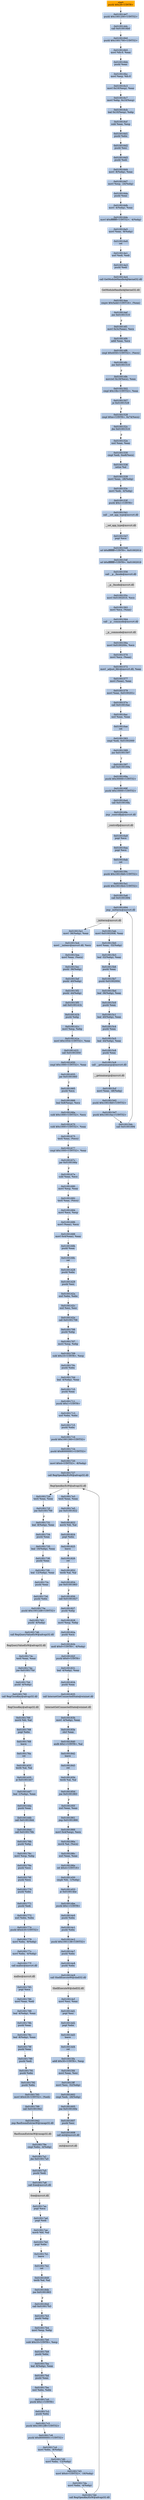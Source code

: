 digraph G {
node[shape=rectangle,style=filled,fillcolor=lightsteelblue,color=lightsteelblue]
bgcolor="transparent"
a0x010014d5pushl_0x28UINT8[label="start\npushl $0x28<UINT8>",color="lightgrey",fillcolor="orange"];
a0x010014d7pushl_0x1001200UINT32[label="0x010014d7\npushl $0x1001200<UINT32>"];
a0x010014dccall_0x010016b0[label="0x010014dc\ncall 0x010016b0"];
a0x010016b0pushl_0x1001700UINT32[label="0x010016b0\npushl $0x1001700<UINT32>"];
a0x010016b5movl_fs_0_eax[label="0x010016b5\nmovl %fs:0, %eax"];
a0x010016bbpushl_eax[label="0x010016bb\npushl %eax"];
a0x010016bcmovl_esp_fs_0[label="0x010016bc\nmovl %esp, %fs:0"];
a0x010016c3movl_0x10esp__eax[label="0x010016c3\nmovl 0x10(%esp), %eax"];
a0x010016c7movl_ebp_0x10esp_[label="0x010016c7\nmovl %ebp, 0x10(%esp)"];
a0x010016cbleal_0x10esp__ebp[label="0x010016cb\nleal 0x10(%esp), %ebp"];
a0x010016cfsubl_eax_esp[label="0x010016cf\nsubl %eax, %esp"];
a0x010016d1pushl_ebx[label="0x010016d1\npushl %ebx"];
a0x010016d2pushl_esi[label="0x010016d2\npushl %esi"];
a0x010016d3pushl_edi[label="0x010016d3\npushl %edi"];
a0x010016d4movl__8ebp__eax[label="0x010016d4\nmovl -8(%ebp), %eax"];
a0x010016d7movl_esp__24ebp_[label="0x010016d7\nmovl %esp, -24(%ebp)"];
a0x010016dapushl_eax[label="0x010016da\npushl %eax"];
a0x010016dbmovl__4ebp__eax[label="0x010016db\nmovl -4(%ebp), %eax"];
a0x010016demovl_0xffffffffUINT32__4ebp_[label="0x010016de\nmovl $0xffffffff<UINT32>, -4(%ebp)"];
a0x010016e5movl_eax__8ebp_[label="0x010016e5\nmovl %eax, -8(%ebp)"];
a0x010016e8ret[label="0x010016e8\nret"];
a0x010014e1xorl_edi_edi[label="0x010014e1\nxorl %edi, %edi"];
a0x010014e3pushl_edi[label="0x010014e3\npushl %edi"];
a0x010014e4call_GetModuleHandleA_kernel32_dll[label="0x010014e4\ncall GetModuleHandleA@kernel32.dll"];
GetModuleHandleA_kernel32_dll[label="GetModuleHandleA@kernel32.dll",color="lightgrey",fillcolor="lightgrey"];
a0x010014eacmpw_0x5a4dUINT16_eax_[label="0x010014ea\ncmpw $0x5a4d<UINT16>, (%eax)"];
a0x010014efjne_0x01001510[label="0x010014ef\njne 0x01001510"];
a0x010014f1movl_0x3ceax__ecx[label="0x010014f1\nmovl 0x3c(%eax), %ecx"];
a0x010014f4addl_eax_ecx[label="0x010014f4\naddl %eax, %ecx"];
a0x010014f6cmpl_0x4550UINT32_ecx_[label="0x010014f6\ncmpl $0x4550<UINT32>, (%ecx)"];
a0x010014fcjne_0x01001510[label="0x010014fc\njne 0x01001510"];
a0x010014femovzwl_0x18ecx__eax[label="0x010014fe\nmovzwl 0x18(%ecx), %eax"];
a0x01001502cmpl_0x10bUINT32_eax[label="0x01001502\ncmpl $0x10b<UINT32>, %eax"];
a0x01001507je_0x01001528[label="0x01001507\nje 0x01001528"];
a0x01001528cmpl_0xeUINT8_0x74ecx_[label="0x01001528\ncmpl $0xe<UINT8>, 0x74(%ecx)"];
a0x0100152cjbe_0x01001510[label="0x0100152c\njbe 0x01001510"];
a0x0100152exorl_eax_eax[label="0x0100152e\nxorl %eax, %eax"];
a0x01001530cmpl_edi_0xe8ecx_[label="0x01001530\ncmpl %edi, 0xe8(%ecx)"];
a0x01001536setne_al[label="0x01001536\nsetne %al"];
a0x01001539movl_eax__28ebp_[label="0x01001539\nmovl %eax, -28(%ebp)"];
a0x0100153cmovl_edi__4ebp_[label="0x0100153c\nmovl %edi, -4(%ebp)"];
a0x0100153fpushl_0x1UINT8[label="0x0100153f\npushl $0x1<UINT8>"];
a0x01001541call___set_app_type_msvcrt_dll[label="0x01001541\ncall __set_app_type@msvcrt.dll"];
a__set_app_type_msvcrt_dll[label="__set_app_type@msvcrt.dll",color="lightgrey",fillcolor="lightgrey"];
a0x01001547popl_ecx[label="0x01001547\npopl %ecx"];
a0x01001548orl_0xffffffffUINT8_0x01002014[label="0x01001548\norl $0xffffffff<UINT8>, 0x01002014"];
a0x0100154forl_0xffffffffUINT8_0x01002018[label="0x0100154f\norl $0xffffffff<UINT8>, 0x01002018"];
a0x01001556call___p__fmode_msvcrt_dll[label="0x01001556\ncall __p__fmode@msvcrt.dll"];
a__p__fmode_msvcrt_dll[label="__p__fmode@msvcrt.dll",color="lightgrey",fillcolor="lightgrey"];
a0x0100155cmovl_0x01002010_ecx[label="0x0100155c\nmovl 0x01002010, %ecx"];
a0x01001562movl_ecx_eax_[label="0x01001562\nmovl %ecx, (%eax)"];
a0x01001564call___p__commode_msvcrt_dll[label="0x01001564\ncall __p__commode@msvcrt.dll"];
a__p__commode_msvcrt_dll[label="__p__commode@msvcrt.dll",color="lightgrey",fillcolor="lightgrey"];
a0x0100156amovl_0x0100200c_ecx[label="0x0100156a\nmovl 0x0100200c, %ecx"];
a0x01001570movl_ecx_eax_[label="0x01001570\nmovl %ecx, (%eax)"];
a0x01001572movl__adjust_fdiv_msvcrt_dll_eax[label="0x01001572\nmovl _adjust_fdiv@msvcrt.dll, %eax"];
a0x01001577movl_eax__eax[label="0x01001577\nmovl (%eax), %eax"];
a0x01001579movl_eax_0x0100201c[label="0x01001579\nmovl %eax, 0x0100201c"];
a0x0100157ecall_0x010016ac[label="0x0100157e\ncall 0x010016ac"];
a0x010016acxorl_eax_eax[label="0x010016ac\nxorl %eax, %eax"];
a0x010016aeret[label="0x010016ae\nret"];
a0x01001583cmpl_edi_0x01002000[label="0x01001583\ncmpl %edi, 0x01002000"];
a0x01001589jne_0x01001597[label="0x01001589\njne 0x01001597"];
a0x01001597call_0x0100169a[label="0x01001597\ncall 0x0100169a"];
a0x0100169apushl_0x30000UINT32[label="0x0100169a\npushl $0x30000<UINT32>"];
a0x0100169fpushl_0x10000UINT32[label="0x0100169f\npushl $0x10000<UINT32>"];
a0x010016a4call_0x010016fa[label="0x010016a4\ncall 0x010016fa"];
a0x010016fajmp__controlfp_msvcrt_dll[label="0x010016fa\njmp _controlfp@msvcrt.dll"];
a_controlfp_msvcrt_dll[label="_controlfp@msvcrt.dll",color="lightgrey",fillcolor="lightgrey"];
a0x010016a9popl_ecx[label="0x010016a9\npopl %ecx"];
a0x010016aapopl_ecx[label="0x010016aa\npopl %ecx"];
a0x010016abret[label="0x010016ab\nret"];
a0x0100159cpushl_0x10010b8UINT32[label="0x0100159c\npushl $0x10010b8<UINT32>"];
a0x010015a1pushl_0x10010b4UINT32[label="0x010015a1\npushl $0x10010b4<UINT32>"];
a0x010015a6call_0x01001694[label="0x010015a6\ncall 0x01001694"];
a0x01001694jmp__initterm_msvcrt_dll[label="0x01001694\njmp _initterm@msvcrt.dll"];
a_initterm_msvcrt_dll[label="_initterm@msvcrt.dll",color="lightgrey",fillcolor="lightgrey"];
a0x010015abmovl_0x01002008_eax[label="0x010015ab\nmovl 0x01002008, %eax"];
a0x010015b0movl_eax__32ebp_[label="0x010015b0\nmovl %eax, -32(%ebp)"];
a0x010015b3leal__32ebp__eax[label="0x010015b3\nleal -32(%ebp), %eax"];
a0x010015b6pushl_eax[label="0x010015b6\npushl %eax"];
a0x010015b7pushl_0x01002004[label="0x010015b7\npushl 0x01002004"];
a0x010015bdleal__36ebp__eax[label="0x010015bd\nleal -36(%ebp), %eax"];
a0x010015c0pushl_eax[label="0x010015c0\npushl %eax"];
a0x010015c1leal__40ebp__eax[label="0x010015c1\nleal -40(%ebp), %eax"];
a0x010015c4pushl_eax[label="0x010015c4\npushl %eax"];
a0x010015c5leal__44ebp__eax[label="0x010015c5\nleal -44(%ebp), %eax"];
a0x010015c8pushl_eax[label="0x010015c8\npushl %eax"];
a0x010015c9call___getmainargs_msvcrt_dll[label="0x010015c9\ncall __getmainargs@msvcrt.dll"];
a__getmainargs_msvcrt_dll[label="__getmainargs@msvcrt.dll",color="lightgrey",fillcolor="lightgrey"];
a0x010015cfmovl_eax__48ebp_[label="0x010015cf\nmovl %eax, -48(%ebp)"];
a0x010015d2pushl_0x10010b0UINT32[label="0x010015d2\npushl $0x10010b0<UINT32>"];
a0x010015d7pushl_0x10010acUINT32[label="0x010015d7\npushl $0x10010ac<UINT32>"];
a0x010015dccall_0x01001694[label="0x010015dc\ncall 0x01001694"];
a0x010015e1movl__36ebp__eax[label="0x010015e1\nmovl -36(%ebp), %eax"];
a0x010015e4movl___initenv_msvcrt_dll_ecx[label="0x010015e4\nmovl __initenv@msvcrt.dll, %ecx"];
a0x010015eamovl_eax_ecx_[label="0x010015ea\nmovl %eax, (%ecx)"];
a0x010015ecpushl__36ebp_[label="0x010015ec\npushl -36(%ebp)"];
a0x010015efpushl__40ebp_[label="0x010015ef\npushl -40(%ebp)"];
a0x010015f2pushl__44ebp_[label="0x010015f2\npushl -44(%ebp)"];
a0x010015f5call_0x0100141b[label="0x010015f5\ncall 0x0100141b"];
a0x0100141bpushl_ebp[label="0x0100141b\npushl %ebp"];
a0x0100141cmovl_esp_ebp[label="0x0100141c\nmovl %esp, %ebp"];
a0x0100141emovl_0x1054UINT32_eax[label="0x0100141e\nmovl $0x1054<UINT32>, %eax"];
a0x01001423call_0x01001650[label="0x01001423\ncall 0x01001650"];
a0x01001650cmpl_0x1000UINT32_eax[label="0x01001650\ncmpl $0x1000<UINT32>, %eax"];
a0x01001655jae_0x01001665[label="0x01001655\njae 0x01001665"];
a0x01001665pushl_ecx[label="0x01001665\npushl %ecx"];
a0x01001666leal_0x8esp__ecx[label="0x01001666\nleal 0x8(%esp), %ecx"];
a0x0100166asubl_0x1000UINT32_ecx[label="0x0100166a\nsubl $0x1000<UINT32>, %ecx"];
a0x01001670subl_0x1000UINT32_eax[label="0x01001670\nsubl $0x1000<UINT32>, %eax"];
a0x01001675testl_eax_ecx_[label="0x01001675\ntestl %eax, (%ecx)"];
a0x01001677cmpl_0x1000UINT32_eax[label="0x01001677\ncmpl $0x1000<UINT32>, %eax"];
a0x0100167cjae_0x0100166a[label="0x0100167c\njae 0x0100166a"];
a0x0100167esubl_eax_ecx[label="0x0100167e\nsubl %eax, %ecx"];
a0x01001680movl_esp_eax[label="0x01001680\nmovl %esp, %eax"];
a0x01001682testl_eax_ecx_[label="0x01001682\ntestl %eax, (%ecx)"];
a0x01001684movl_ecx_esp[label="0x01001684\nmovl %ecx, %esp"];
a0x01001686movl_eax__ecx[label="0x01001686\nmovl (%eax), %ecx"];
a0x01001688movl_0x4eax__eax[label="0x01001688\nmovl 0x4(%eax), %eax"];
a0x0100168bpushl_eax[label="0x0100168b\npushl %eax"];
a0x0100168cret[label="0x0100168c\nret"];
a0x01001428pushl_ebx[label="0x01001428\npushl %ebx"];
a0x01001429pushl_esi[label="0x01001429\npushl %esi"];
a0x0100142axorl_ebx_ebx[label="0x0100142a\nxorl %ebx, %ebx"];
a0x0100142cxorl_esi_esi[label="0x0100142c\nxorl %esi, %esi"];
a0x0100142ecall_0x01001706[label="0x0100142e\ncall 0x01001706"];
a0x01001706pushl_ebp[label="0x01001706\npushl %ebp"];
a0x01001707movl_esp_ebp[label="0x01001707\nmovl %esp, %ebp"];
a0x01001709subl_0x10UINT8_esp[label="0x01001709\nsubl $0x10<UINT8>, %esp"];
a0x0100170cpushl_ebx[label="0x0100170c\npushl %ebx"];
a0x0100170dleal__4ebp__eax[label="0x0100170d\nleal -4(%ebp), %eax"];
a0x01001710pushl_eax[label="0x01001710\npushl %eax"];
a0x01001711pushl_0x1UINT8[label="0x01001711\npushl $0x1<UINT8>"];
a0x01001713xorl_ebx_ebx[label="0x01001713\nxorl %ebx, %ebx"];
a0x01001715pushl_ebx[label="0x01001715\npushl %ebx"];
a0x01001716pushl_0x1001260UINT32[label="0x01001716\npushl $0x1001260<UINT32>"];
a0x0100171bpushl_0x80000001UINT32[label="0x0100171b\npushl $0x80000001<UINT32>"];
a0x01001720movl_0x4UINT32__8ebp_[label="0x01001720\nmovl $0x4<UINT32>, -8(%ebp)"];
a0x01001727call_RegOpenKeyExW_advapi32_dll[label="0x01001727\ncall RegOpenKeyExW@advapi32.dll"];
RegOpenKeyExW_advapi32_dll[label="RegOpenKeyExW@advapi32.dll",color="lightgrey",fillcolor="lightgrey"];
a0x0100172dtestl_eax_eax[label="0x0100172d\ntestl %eax, %eax"];
a0x0100172fjne_0x01001766[label="0x0100172f\njne 0x01001766"];
a0x01001731leal__8ebp__eax[label="0x01001731\nleal -8(%ebp), %eax"];
a0x01001734pushl_eax[label="0x01001734\npushl %eax"];
a0x01001735leal__16ebp__eax[label="0x01001735\nleal -16(%ebp), %eax"];
a0x01001738pushl_eax[label="0x01001738\npushl %eax"];
a0x01001739leal__12ebp__eax[label="0x01001739\nleal -12(%ebp), %eax"];
a0x0100173cpushl_eax[label="0x0100173c\npushl %eax"];
a0x0100173dpushl_ebx[label="0x0100173d\npushl %ebx"];
a0x0100173epushl_0x10012d8UINT32[label="0x0100173e\npushl $0x10012d8<UINT32>"];
a0x01001743pushl__4ebp_[label="0x01001743\npushl -4(%ebp)"];
a0x01001746call_RegQueryValueExW_advapi32_dll[label="0x01001746\ncall RegQueryValueExW@advapi32.dll"];
RegQueryValueExW_advapi32_dll[label="RegQueryValueExW@advapi32.dll",color="lightgrey",fillcolor="lightgrey"];
a0x0100174ctestl_eax_eax[label="0x0100174c\ntestl %eax, %eax"];
a0x0100174ejne_0x0100175d[label="0x0100174e\njne 0x0100175d"];
a0x0100175dpushl__4ebp_[label="0x0100175d\npushl -4(%ebp)"];
a0x01001760call_RegCloseKey_advapi32_dll[label="0x01001760\ncall RegCloseKey@advapi32.dll"];
RegCloseKey_advapi32_dll[label="RegCloseKey@advapi32.dll",color="lightgrey",fillcolor="lightgrey"];
a0x01001766movb_bl_al[label="0x01001766\nmovb %bl, %al"];
a0x01001768popl_ebx[label="0x01001768\npopl %ebx"];
a0x01001769leave_[label="0x01001769\nleave "];
a0x0100176aret[label="0x0100176a\nret"];
a0x01001433testb_al_al[label="0x01001433\ntestb %al, %al"];
a0x01001435je_0x01001447[label="0x01001435\nje 0x01001447"];
a0x01001447leal__1ebp__eax[label="0x01001447\nleal -1(%ebp), %eax"];
a0x0100144apushl_eax[label="0x0100144a\npushl %eax"];
a0x0100144bcall_0x01001844[label="0x0100144b\ncall 0x01001844"];
a0x01001844call_0x0100176b[label="0x01001844\ncall 0x0100176b"];
a0x0100176bpushl_ebp[label="0x0100176b\npushl %ebp"];
a0x0100176cmovl_esp_ebp[label="0x0100176c\nmovl %esp, %ebp"];
a0x0100176epushl_ecx[label="0x0100176e\npushl %ecx"];
a0x0100176fpushl_ecx[label="0x0100176f\npushl %ecx"];
a0x01001770pushl_ebx[label="0x01001770\npushl %ebx"];
a0x01001771pushl_edi[label="0x01001771\npushl %edi"];
a0x01001772xorl_ebx_ebx[label="0x01001772\nxorl %ebx, %ebx"];
a0x01001774pushl_0x418UINT32[label="0x01001774\npushl $0x418<UINT32>"];
a0x01001779movl_ebx__8ebp_[label="0x01001779\nmovl %ebx, -8(%ebp)"];
a0x0100177cmovl_ebx__4ebp_[label="0x0100177c\nmovl %ebx, -4(%ebp)"];
a0x0100177fcall_malloc_msvcrt_dll[label="0x0100177f\ncall malloc@msvcrt.dll"];
malloc_msvcrt_dll[label="malloc@msvcrt.dll",color="lightgrey",fillcolor="lightgrey"];
a0x01001785popl_ecx[label="0x01001785\npopl %ecx"];
a0x01001786movl_eax_edi[label="0x01001786\nmovl %eax, %edi"];
a0x01001788leal__4ebp__eax[label="0x01001788\nleal -4(%ebp), %eax"];
a0x0100178bpushl_eax[label="0x0100178b\npushl %eax"];
a0x0100178cleal__8ebp__eax[label="0x0100178c\nleal -8(%ebp), %eax"];
a0x0100178fpushl_eax[label="0x0100178f\npushl %eax"];
a0x01001790pushl_edi[label="0x01001790\npushl %edi"];
a0x01001791pushl_ebx[label="0x01001791\npushl %ebx"];
a0x01001792pushl_ebx[label="0x01001792\npushl %ebx"];
a0x01001793movl_0x418UINT32_edi_[label="0x01001793\nmovl $0x418<UINT32>, (%edi)"];
a0x01001799call_0x01001942[label="0x01001799\ncall 0x01001942"];
a0x01001942jmp_RasEnumEntriesW_rasapi32_dll[label="0x01001942\njmp RasEnumEntriesW@rasapi32.dll"];
RasEnumEntriesW_rasapi32_dll[label="RasEnumEntriesW@rasapi32.dll",color="lightgrey",fillcolor="lightgrey"];
a0x0100179ecmpl_ebx__4ebp_[label="0x0100179e\ncmpl %ebx, -4(%ebp)"];
a0x010017a1jbe_0x010017a5[label="0x010017a1\njbe 0x010017a5"];
a0x010017a5pushl_edi[label="0x010017a5\npushl %edi"];
a0x010017a6call_free_msvcrt_dll[label="0x010017a6\ncall free@msvcrt.dll"];
free_msvcrt_dll[label="free@msvcrt.dll",color="lightgrey",fillcolor="lightgrey"];
a0x010017acpopl_ecx[label="0x010017ac\npopl %ecx"];
a0x010017adpopl_edi[label="0x010017ad\npopl %edi"];
a0x010017aemovb_bl_al[label="0x010017ae\nmovb %bl, %al"];
a0x010017b0popl_ebx[label="0x010017b0\npopl %ebx"];
a0x010017b1leave_[label="0x010017b1\nleave "];
a0x010017b2ret[label="0x010017b2\nret"];
a0x01001849testb_al_al[label="0x01001849\ntestb %al, %al"];
a0x0100184bjne_0x01001863[label="0x0100184b\njne 0x01001863"];
a0x0100184dcall_0x010017b3[label="0x0100184d\ncall 0x010017b3"];
a0x010017b3pushl_ebp[label="0x010017b3\npushl %ebp"];
a0x010017b4movl_esp_ebp[label="0x010017b4\nmovl %esp, %ebp"];
a0x010017b6subl_0x10UINT8_esp[label="0x010017b6\nsubl $0x10<UINT8>, %esp"];
a0x010017b9pushl_ebx[label="0x010017b9\npushl %ebx"];
a0x010017baleal__8ebp__eax[label="0x010017ba\nleal -8(%ebp), %eax"];
a0x010017bdpushl_eax[label="0x010017bd\npushl %eax"];
a0x010017bexorl_ebx_ebx[label="0x010017be\nxorl %ebx, %ebx"];
a0x010017c0pushl_0x1UINT8[label="0x010017c0\npushl $0x1<UINT8>"];
a0x010017c2pushl_ebx[label="0x010017c2\npushl %ebx"];
a0x010017c3pushl_0x10012f8UINT32[label="0x010017c3\npushl $0x10012f8<UINT32>"];
a0x010017c8pushl_0x80000001UINT32[label="0x010017c8\npushl $0x80000001<UINT32>"];
a0x010017cdmovl_ebx__8ebp_[label="0x010017cd\nmovl %ebx, -8(%ebp)"];
a0x010017d0movl_ebx__12ebp_[label="0x010017d0\nmovl %ebx, -12(%ebp)"];
a0x010017d3movl_0x4UINT32__16ebp_[label="0x010017d3\nmovl $0x4<UINT32>, -16(%ebp)"];
a0x010017damovl_ebx__4ebp_[label="0x010017da\nmovl %ebx, -4(%ebp)"];
a0x010017ddcall_RegOpenKeyExW_advapi32_dll[label="0x010017dd\ncall RegOpenKeyExW@advapi32.dll"];
a0x010017e3testl_eax_eax[label="0x010017e3\ntestl %eax, %eax"];
a0x010017e5jne_0x01001822[label="0x010017e5\njne 0x01001822"];
a0x01001822movb_bl_al[label="0x01001822\nmovb %bl, %al"];
a0x01001824popl_ebx[label="0x01001824\npopl %ebx"];
a0x01001825leave_[label="0x01001825\nleave "];
a0x01001826ret[label="0x01001826\nret"];
a0x01001852testb_al_al[label="0x01001852\ntestb %al, %al"];
a0x01001854jne_0x01001863[label="0x01001854\njne 0x01001863"];
a0x01001856call_0x01001827[label="0x01001856\ncall 0x01001827"];
a0x01001827pushl_ebp[label="0x01001827\npushl %ebp"];
a0x01001828movl_esp_ebp[label="0x01001828\nmovl %esp, %ebp"];
a0x0100182apushl_ecx[label="0x0100182a\npushl %ecx"];
a0x0100182bandl_0x0UINT8__4ebp_[label="0x0100182b\nandl $0x0<UINT8>, -4(%ebp)"];
a0x0100182fpushl_0x0UINT8[label="0x0100182f\npushl $0x0<UINT8>"];
a0x01001831leal__4ebp__eax[label="0x01001831\nleal -4(%ebp), %eax"];
a0x01001834pushl_eax[label="0x01001834\npushl %eax"];
a0x01001835call_InternetGetConnectedState_wininet_dll[label="0x01001835\ncall InternetGetConnectedState@wininet.dll"];
InternetGetConnectedState_wininet_dll[label="InternetGetConnectedState@wininet.dll",color="lightgrey",fillcolor="lightgrey"];
a0x0100183bmovl__4ebp__eax[label="0x0100183b\nmovl -4(%ebp), %eax"];
a0x0100183eshrl_eax[label="0x0100183e\nshrl %eax"];
a0x01001840andb_0x1UINT8_al[label="0x01001840\nandb $0x1<UINT8>, %al"];
a0x01001842leave_[label="0x01001842\nleave "];
a0x01001843ret[label="0x01001843\nret"];
a0x0100185btestb_al_al[label="0x0100185b\ntestb %al, %al"];
a0x0100185djne_0x01001863[label="0x0100185d\njne 0x01001863"];
a0x0100185fxorl_eax_eax[label="0x0100185f\nxorl %eax, %eax"];
a0x01001861jmp_0x01001866[label="0x01001861\njmp 0x01001866"];
a0x01001866movl_0x4esp__ecx[label="0x01001866\nmovl 0x4(%esp), %ecx"];
a0x0100186amovb_al_ecx_[label="0x0100186a\nmovb %al, (%ecx)"];
a0x0100186cxorl_eax_eax[label="0x0100186c\nxorl %eax, %eax"];
a0x0100186eret_0x4UINT16[label="0x0100186e\nret $0x4<UINT16>"];
a0x01001450cmpb_bl__1ebp_[label="0x01001450\ncmpb %bl, -1(%ebp)"];
a0x01001453je_0x010014be[label="0x01001453\nje 0x010014be"];
a0x010014bepushl_0x1UINT8[label="0x010014be\npushl $0x1<UINT8>"];
a0x010014c0pushl_ebx[label="0x010014c0\npushl %ebx"];
a0x010014c1pushl_ebx[label="0x010014c1\npushl %ebx"];
a0x010014c2pushl_0x1001138UINT32[label="0x010014c2\npushl $0x1001138<UINT32>"];
a0x010014c7pushl_ebx[label="0x010014c7\npushl %ebx"];
a0x010014c8pushl_ebx[label="0x010014c8\npushl %ebx"];
a0x010014c9call_ShellExecuteW_shell32_dll[label="0x010014c9\ncall ShellExecuteW@shell32.dll"];
ShellExecuteW_shell32_dll[label="ShellExecuteW@shell32.dll",color="lightgrey",fillcolor="lightgrey"];
a0x010014cfmovl_esi_eax[label="0x010014cf\nmovl %esi, %eax"];
a0x010014d1popl_esi[label="0x010014d1\npopl %esi"];
a0x010014d2popl_ebx[label="0x010014d2\npopl %ebx"];
a0x010014d3leave_[label="0x010014d3\nleave "];
a0x010014d4ret[label="0x010014d4\nret"];
a0x010015faaddl_0x30UINT8_esp[label="0x010015fa\naddl $0x30<UINT8>, %esp"];
a0x010015fdmovl_eax_esi[label="0x010015fd\nmovl %eax, %esi"];
a0x010015ffmovl_esi__52ebp_[label="0x010015ff\nmovl %esi, -52(%ebp)"];
a0x01001602cmpl_edi__28ebp_[label="0x01001602\ncmpl %edi, -28(%ebp)"];
a0x01001605jne_0x0100160e[label="0x01001605\njne 0x0100160e"];
a0x01001607pushl_esi[label="0x01001607\npushl %esi"];
a0x01001608call_exit_msvcrt_dll[label="0x01001608\ncall exit@msvcrt.dll"];
exit_msvcrt_dll[label="exit@msvcrt.dll",color="lightgrey",fillcolor="lightgrey"];
a0x010014d5pushl_0x28UINT8 -> a0x010014d7pushl_0x1001200UINT32 [color="#000000"];
a0x010014d7pushl_0x1001200UINT32 -> a0x010014dccall_0x010016b0 [color="#000000"];
a0x010014dccall_0x010016b0 -> a0x010016b0pushl_0x1001700UINT32 [color="#000000"];
a0x010016b0pushl_0x1001700UINT32 -> a0x010016b5movl_fs_0_eax [color="#000000"];
a0x010016b5movl_fs_0_eax -> a0x010016bbpushl_eax [color="#000000"];
a0x010016bbpushl_eax -> a0x010016bcmovl_esp_fs_0 [color="#000000"];
a0x010016bcmovl_esp_fs_0 -> a0x010016c3movl_0x10esp__eax [color="#000000"];
a0x010016c3movl_0x10esp__eax -> a0x010016c7movl_ebp_0x10esp_ [color="#000000"];
a0x010016c7movl_ebp_0x10esp_ -> a0x010016cbleal_0x10esp__ebp [color="#000000"];
a0x010016cbleal_0x10esp__ebp -> a0x010016cfsubl_eax_esp [color="#000000"];
a0x010016cfsubl_eax_esp -> a0x010016d1pushl_ebx [color="#000000"];
a0x010016d1pushl_ebx -> a0x010016d2pushl_esi [color="#000000"];
a0x010016d2pushl_esi -> a0x010016d3pushl_edi [color="#000000"];
a0x010016d3pushl_edi -> a0x010016d4movl__8ebp__eax [color="#000000"];
a0x010016d4movl__8ebp__eax -> a0x010016d7movl_esp__24ebp_ [color="#000000"];
a0x010016d7movl_esp__24ebp_ -> a0x010016dapushl_eax [color="#000000"];
a0x010016dapushl_eax -> a0x010016dbmovl__4ebp__eax [color="#000000"];
a0x010016dbmovl__4ebp__eax -> a0x010016demovl_0xffffffffUINT32__4ebp_ [color="#000000"];
a0x010016demovl_0xffffffffUINT32__4ebp_ -> a0x010016e5movl_eax__8ebp_ [color="#000000"];
a0x010016e5movl_eax__8ebp_ -> a0x010016e8ret [color="#000000"];
a0x010016e8ret -> a0x010014e1xorl_edi_edi [color="#000000"];
a0x010014e1xorl_edi_edi -> a0x010014e3pushl_edi [color="#000000"];
a0x010014e3pushl_edi -> a0x010014e4call_GetModuleHandleA_kernel32_dll [color="#000000"];
a0x010014e4call_GetModuleHandleA_kernel32_dll -> GetModuleHandleA_kernel32_dll [color="#000000"];
GetModuleHandleA_kernel32_dll -> a0x010014eacmpw_0x5a4dUINT16_eax_ [color="#000000"];
a0x010014eacmpw_0x5a4dUINT16_eax_ -> a0x010014efjne_0x01001510 [color="#000000"];
a0x010014efjne_0x01001510 -> a0x010014f1movl_0x3ceax__ecx [color="#000000",label="F"];
a0x010014f1movl_0x3ceax__ecx -> a0x010014f4addl_eax_ecx [color="#000000"];
a0x010014f4addl_eax_ecx -> a0x010014f6cmpl_0x4550UINT32_ecx_ [color="#000000"];
a0x010014f6cmpl_0x4550UINT32_ecx_ -> a0x010014fcjne_0x01001510 [color="#000000"];
a0x010014fcjne_0x01001510 -> a0x010014femovzwl_0x18ecx__eax [color="#000000",label="F"];
a0x010014femovzwl_0x18ecx__eax -> a0x01001502cmpl_0x10bUINT32_eax [color="#000000"];
a0x01001502cmpl_0x10bUINT32_eax -> a0x01001507je_0x01001528 [color="#000000"];
a0x01001507je_0x01001528 -> a0x01001528cmpl_0xeUINT8_0x74ecx_ [color="#000000",label="T"];
a0x01001528cmpl_0xeUINT8_0x74ecx_ -> a0x0100152cjbe_0x01001510 [color="#000000"];
a0x0100152cjbe_0x01001510 -> a0x0100152exorl_eax_eax [color="#000000",label="F"];
a0x0100152exorl_eax_eax -> a0x01001530cmpl_edi_0xe8ecx_ [color="#000000"];
a0x01001530cmpl_edi_0xe8ecx_ -> a0x01001536setne_al [color="#000000"];
a0x01001536setne_al -> a0x01001539movl_eax__28ebp_ [color="#000000"];
a0x01001539movl_eax__28ebp_ -> a0x0100153cmovl_edi__4ebp_ [color="#000000"];
a0x0100153cmovl_edi__4ebp_ -> a0x0100153fpushl_0x1UINT8 [color="#000000"];
a0x0100153fpushl_0x1UINT8 -> a0x01001541call___set_app_type_msvcrt_dll [color="#000000"];
a0x01001541call___set_app_type_msvcrt_dll -> a__set_app_type_msvcrt_dll [color="#000000"];
a__set_app_type_msvcrt_dll -> a0x01001547popl_ecx [color="#000000"];
a0x01001547popl_ecx -> a0x01001548orl_0xffffffffUINT8_0x01002014 [color="#000000"];
a0x01001548orl_0xffffffffUINT8_0x01002014 -> a0x0100154forl_0xffffffffUINT8_0x01002018 [color="#000000"];
a0x0100154forl_0xffffffffUINT8_0x01002018 -> a0x01001556call___p__fmode_msvcrt_dll [color="#000000"];
a0x01001556call___p__fmode_msvcrt_dll -> a__p__fmode_msvcrt_dll [color="#000000"];
a__p__fmode_msvcrt_dll -> a0x0100155cmovl_0x01002010_ecx [color="#000000"];
a0x0100155cmovl_0x01002010_ecx -> a0x01001562movl_ecx_eax_ [color="#000000"];
a0x01001562movl_ecx_eax_ -> a0x01001564call___p__commode_msvcrt_dll [color="#000000"];
a0x01001564call___p__commode_msvcrt_dll -> a__p__commode_msvcrt_dll [color="#000000"];
a__p__commode_msvcrt_dll -> a0x0100156amovl_0x0100200c_ecx [color="#000000"];
a0x0100156amovl_0x0100200c_ecx -> a0x01001570movl_ecx_eax_ [color="#000000"];
a0x01001570movl_ecx_eax_ -> a0x01001572movl__adjust_fdiv_msvcrt_dll_eax [color="#000000"];
a0x01001572movl__adjust_fdiv_msvcrt_dll_eax -> a0x01001577movl_eax__eax [color="#000000"];
a0x01001577movl_eax__eax -> a0x01001579movl_eax_0x0100201c [color="#000000"];
a0x01001579movl_eax_0x0100201c -> a0x0100157ecall_0x010016ac [color="#000000"];
a0x0100157ecall_0x010016ac -> a0x010016acxorl_eax_eax [color="#000000"];
a0x010016acxorl_eax_eax -> a0x010016aeret [color="#000000"];
a0x010016aeret -> a0x01001583cmpl_edi_0x01002000 [color="#000000"];
a0x01001583cmpl_edi_0x01002000 -> a0x01001589jne_0x01001597 [color="#000000"];
a0x01001589jne_0x01001597 -> a0x01001597call_0x0100169a [color="#000000",label="T"];
a0x01001597call_0x0100169a -> a0x0100169apushl_0x30000UINT32 [color="#000000"];
a0x0100169apushl_0x30000UINT32 -> a0x0100169fpushl_0x10000UINT32 [color="#000000"];
a0x0100169fpushl_0x10000UINT32 -> a0x010016a4call_0x010016fa [color="#000000"];
a0x010016a4call_0x010016fa -> a0x010016fajmp__controlfp_msvcrt_dll [color="#000000"];
a0x010016fajmp__controlfp_msvcrt_dll -> a_controlfp_msvcrt_dll [color="#000000"];
a_controlfp_msvcrt_dll -> a0x010016a9popl_ecx [color="#000000"];
a0x010016a9popl_ecx -> a0x010016aapopl_ecx [color="#000000"];
a0x010016aapopl_ecx -> a0x010016abret [color="#000000"];
a0x010016abret -> a0x0100159cpushl_0x10010b8UINT32 [color="#000000"];
a0x0100159cpushl_0x10010b8UINT32 -> a0x010015a1pushl_0x10010b4UINT32 [color="#000000"];
a0x010015a1pushl_0x10010b4UINT32 -> a0x010015a6call_0x01001694 [color="#000000"];
a0x010015a6call_0x01001694 -> a0x01001694jmp__initterm_msvcrt_dll [color="#000000"];
a0x01001694jmp__initterm_msvcrt_dll -> a_initterm_msvcrt_dll [color="#000000"];
a_initterm_msvcrt_dll -> a0x010015abmovl_0x01002008_eax [color="#000000"];
a0x010015abmovl_0x01002008_eax -> a0x010015b0movl_eax__32ebp_ [color="#000000"];
a0x010015b0movl_eax__32ebp_ -> a0x010015b3leal__32ebp__eax [color="#000000"];
a0x010015b3leal__32ebp__eax -> a0x010015b6pushl_eax [color="#000000"];
a0x010015b6pushl_eax -> a0x010015b7pushl_0x01002004 [color="#000000"];
a0x010015b7pushl_0x01002004 -> a0x010015bdleal__36ebp__eax [color="#000000"];
a0x010015bdleal__36ebp__eax -> a0x010015c0pushl_eax [color="#000000"];
a0x010015c0pushl_eax -> a0x010015c1leal__40ebp__eax [color="#000000"];
a0x010015c1leal__40ebp__eax -> a0x010015c4pushl_eax [color="#000000"];
a0x010015c4pushl_eax -> a0x010015c5leal__44ebp__eax [color="#000000"];
a0x010015c5leal__44ebp__eax -> a0x010015c8pushl_eax [color="#000000"];
a0x010015c8pushl_eax -> a0x010015c9call___getmainargs_msvcrt_dll [color="#000000"];
a0x010015c9call___getmainargs_msvcrt_dll -> a__getmainargs_msvcrt_dll [color="#000000"];
a__getmainargs_msvcrt_dll -> a0x010015cfmovl_eax__48ebp_ [color="#000000"];
a0x010015cfmovl_eax__48ebp_ -> a0x010015d2pushl_0x10010b0UINT32 [color="#000000"];
a0x010015d2pushl_0x10010b0UINT32 -> a0x010015d7pushl_0x10010acUINT32 [color="#000000"];
a0x010015d7pushl_0x10010acUINT32 -> a0x010015dccall_0x01001694 [color="#000000"];
a0x010015dccall_0x01001694 -> a0x01001694jmp__initterm_msvcrt_dll [color="#000000"];
a_initterm_msvcrt_dll -> a0x010015e1movl__36ebp__eax [color="#000000"];
a0x010015e1movl__36ebp__eax -> a0x010015e4movl___initenv_msvcrt_dll_ecx [color="#000000"];
a0x010015e4movl___initenv_msvcrt_dll_ecx -> a0x010015eamovl_eax_ecx_ [color="#000000"];
a0x010015eamovl_eax_ecx_ -> a0x010015ecpushl__36ebp_ [color="#000000"];
a0x010015ecpushl__36ebp_ -> a0x010015efpushl__40ebp_ [color="#000000"];
a0x010015efpushl__40ebp_ -> a0x010015f2pushl__44ebp_ [color="#000000"];
a0x010015f2pushl__44ebp_ -> a0x010015f5call_0x0100141b [color="#000000"];
a0x010015f5call_0x0100141b -> a0x0100141bpushl_ebp [color="#000000"];
a0x0100141bpushl_ebp -> a0x0100141cmovl_esp_ebp [color="#000000"];
a0x0100141cmovl_esp_ebp -> a0x0100141emovl_0x1054UINT32_eax [color="#000000"];
a0x0100141emovl_0x1054UINT32_eax -> a0x01001423call_0x01001650 [color="#000000"];
a0x01001423call_0x01001650 -> a0x01001650cmpl_0x1000UINT32_eax [color="#000000"];
a0x01001650cmpl_0x1000UINT32_eax -> a0x01001655jae_0x01001665 [color="#000000"];
a0x01001655jae_0x01001665 -> a0x01001665pushl_ecx [color="#000000",label="T"];
a0x01001665pushl_ecx -> a0x01001666leal_0x8esp__ecx [color="#000000"];
a0x01001666leal_0x8esp__ecx -> a0x0100166asubl_0x1000UINT32_ecx [color="#000000"];
a0x0100166asubl_0x1000UINT32_ecx -> a0x01001670subl_0x1000UINT32_eax [color="#000000"];
a0x01001670subl_0x1000UINT32_eax -> a0x01001675testl_eax_ecx_ [color="#000000"];
a0x01001675testl_eax_ecx_ -> a0x01001677cmpl_0x1000UINT32_eax [color="#000000"];
a0x01001677cmpl_0x1000UINT32_eax -> a0x0100167cjae_0x0100166a [color="#000000"];
a0x0100167cjae_0x0100166a -> a0x0100167esubl_eax_ecx [color="#000000",label="F"];
a0x0100167esubl_eax_ecx -> a0x01001680movl_esp_eax [color="#000000"];
a0x01001680movl_esp_eax -> a0x01001682testl_eax_ecx_ [color="#000000"];
a0x01001682testl_eax_ecx_ -> a0x01001684movl_ecx_esp [color="#000000"];
a0x01001684movl_ecx_esp -> a0x01001686movl_eax__ecx [color="#000000"];
a0x01001686movl_eax__ecx -> a0x01001688movl_0x4eax__eax [color="#000000"];
a0x01001688movl_0x4eax__eax -> a0x0100168bpushl_eax [color="#000000"];
a0x0100168bpushl_eax -> a0x0100168cret [color="#000000"];
a0x0100168cret -> a0x01001428pushl_ebx [color="#000000"];
a0x01001428pushl_ebx -> a0x01001429pushl_esi [color="#000000"];
a0x01001429pushl_esi -> a0x0100142axorl_ebx_ebx [color="#000000"];
a0x0100142axorl_ebx_ebx -> a0x0100142cxorl_esi_esi [color="#000000"];
a0x0100142cxorl_esi_esi -> a0x0100142ecall_0x01001706 [color="#000000"];
a0x0100142ecall_0x01001706 -> a0x01001706pushl_ebp [color="#000000"];
a0x01001706pushl_ebp -> a0x01001707movl_esp_ebp [color="#000000"];
a0x01001707movl_esp_ebp -> a0x01001709subl_0x10UINT8_esp [color="#000000"];
a0x01001709subl_0x10UINT8_esp -> a0x0100170cpushl_ebx [color="#000000"];
a0x0100170cpushl_ebx -> a0x0100170dleal__4ebp__eax [color="#000000"];
a0x0100170dleal__4ebp__eax -> a0x01001710pushl_eax [color="#000000"];
a0x01001710pushl_eax -> a0x01001711pushl_0x1UINT8 [color="#000000"];
a0x01001711pushl_0x1UINT8 -> a0x01001713xorl_ebx_ebx [color="#000000"];
a0x01001713xorl_ebx_ebx -> a0x01001715pushl_ebx [color="#000000"];
a0x01001715pushl_ebx -> a0x01001716pushl_0x1001260UINT32 [color="#000000"];
a0x01001716pushl_0x1001260UINT32 -> a0x0100171bpushl_0x80000001UINT32 [color="#000000"];
a0x0100171bpushl_0x80000001UINT32 -> a0x01001720movl_0x4UINT32__8ebp_ [color="#000000"];
a0x01001720movl_0x4UINT32__8ebp_ -> a0x01001727call_RegOpenKeyExW_advapi32_dll [color="#000000"];
a0x01001727call_RegOpenKeyExW_advapi32_dll -> RegOpenKeyExW_advapi32_dll [color="#000000"];
RegOpenKeyExW_advapi32_dll -> a0x0100172dtestl_eax_eax [color="#000000"];
a0x0100172dtestl_eax_eax -> a0x0100172fjne_0x01001766 [color="#000000"];
a0x0100172fjne_0x01001766 -> a0x01001731leal__8ebp__eax [color="#000000",label="F"];
a0x01001731leal__8ebp__eax -> a0x01001734pushl_eax [color="#000000"];
a0x01001734pushl_eax -> a0x01001735leal__16ebp__eax [color="#000000"];
a0x01001735leal__16ebp__eax -> a0x01001738pushl_eax [color="#000000"];
a0x01001738pushl_eax -> a0x01001739leal__12ebp__eax [color="#000000"];
a0x01001739leal__12ebp__eax -> a0x0100173cpushl_eax [color="#000000"];
a0x0100173cpushl_eax -> a0x0100173dpushl_ebx [color="#000000"];
a0x0100173dpushl_ebx -> a0x0100173epushl_0x10012d8UINT32 [color="#000000"];
a0x0100173epushl_0x10012d8UINT32 -> a0x01001743pushl__4ebp_ [color="#000000"];
a0x01001743pushl__4ebp_ -> a0x01001746call_RegQueryValueExW_advapi32_dll [color="#000000"];
a0x01001746call_RegQueryValueExW_advapi32_dll -> RegQueryValueExW_advapi32_dll [color="#000000"];
RegQueryValueExW_advapi32_dll -> a0x0100174ctestl_eax_eax [color="#000000"];
a0x0100174ctestl_eax_eax -> a0x0100174ejne_0x0100175d [color="#000000"];
a0x0100174ejne_0x0100175d -> a0x0100175dpushl__4ebp_ [color="#000000",label="T"];
a0x0100175dpushl__4ebp_ -> a0x01001760call_RegCloseKey_advapi32_dll [color="#000000"];
a0x01001760call_RegCloseKey_advapi32_dll -> RegCloseKey_advapi32_dll [color="#000000"];
RegCloseKey_advapi32_dll -> a0x01001766movb_bl_al [color="#000000"];
a0x01001766movb_bl_al -> a0x01001768popl_ebx [color="#000000"];
a0x01001768popl_ebx -> a0x01001769leave_ [color="#000000"];
a0x01001769leave_ -> a0x0100176aret [color="#000000"];
a0x0100176aret -> a0x01001433testb_al_al [color="#000000"];
a0x01001433testb_al_al -> a0x01001435je_0x01001447 [color="#000000"];
a0x01001435je_0x01001447 -> a0x01001447leal__1ebp__eax [color="#000000",label="T"];
a0x01001447leal__1ebp__eax -> a0x0100144apushl_eax [color="#000000"];
a0x0100144apushl_eax -> a0x0100144bcall_0x01001844 [color="#000000"];
a0x0100144bcall_0x01001844 -> a0x01001844call_0x0100176b [color="#000000"];
a0x01001844call_0x0100176b -> a0x0100176bpushl_ebp [color="#000000"];
a0x0100176bpushl_ebp -> a0x0100176cmovl_esp_ebp [color="#000000"];
a0x0100176cmovl_esp_ebp -> a0x0100176epushl_ecx [color="#000000"];
a0x0100176epushl_ecx -> a0x0100176fpushl_ecx [color="#000000"];
a0x0100176fpushl_ecx -> a0x01001770pushl_ebx [color="#000000"];
a0x01001770pushl_ebx -> a0x01001771pushl_edi [color="#000000"];
a0x01001771pushl_edi -> a0x01001772xorl_ebx_ebx [color="#000000"];
a0x01001772xorl_ebx_ebx -> a0x01001774pushl_0x418UINT32 [color="#000000"];
a0x01001774pushl_0x418UINT32 -> a0x01001779movl_ebx__8ebp_ [color="#000000"];
a0x01001779movl_ebx__8ebp_ -> a0x0100177cmovl_ebx__4ebp_ [color="#000000"];
a0x0100177cmovl_ebx__4ebp_ -> a0x0100177fcall_malloc_msvcrt_dll [color="#000000"];
a0x0100177fcall_malloc_msvcrt_dll -> malloc_msvcrt_dll [color="#000000"];
malloc_msvcrt_dll -> a0x01001785popl_ecx [color="#000000"];
a0x01001785popl_ecx -> a0x01001786movl_eax_edi [color="#000000"];
a0x01001786movl_eax_edi -> a0x01001788leal__4ebp__eax [color="#000000"];
a0x01001788leal__4ebp__eax -> a0x0100178bpushl_eax [color="#000000"];
a0x0100178bpushl_eax -> a0x0100178cleal__8ebp__eax [color="#000000"];
a0x0100178cleal__8ebp__eax -> a0x0100178fpushl_eax [color="#000000"];
a0x0100178fpushl_eax -> a0x01001790pushl_edi [color="#000000"];
a0x01001790pushl_edi -> a0x01001791pushl_ebx [color="#000000"];
a0x01001791pushl_ebx -> a0x01001792pushl_ebx [color="#000000"];
a0x01001792pushl_ebx -> a0x01001793movl_0x418UINT32_edi_ [color="#000000"];
a0x01001793movl_0x418UINT32_edi_ -> a0x01001799call_0x01001942 [color="#000000"];
a0x01001799call_0x01001942 -> a0x01001942jmp_RasEnumEntriesW_rasapi32_dll [color="#000000"];
a0x01001942jmp_RasEnumEntriesW_rasapi32_dll -> RasEnumEntriesW_rasapi32_dll [color="#000000"];
RasEnumEntriesW_rasapi32_dll -> a0x0100179ecmpl_ebx__4ebp_ [color="#000000"];
a0x0100179ecmpl_ebx__4ebp_ -> a0x010017a1jbe_0x010017a5 [color="#000000"];
a0x010017a1jbe_0x010017a5 -> a0x010017a5pushl_edi [color="#000000",label="T"];
a0x010017a5pushl_edi -> a0x010017a6call_free_msvcrt_dll [color="#000000"];
a0x010017a6call_free_msvcrt_dll -> free_msvcrt_dll [color="#000000"];
free_msvcrt_dll -> a0x010017acpopl_ecx [color="#000000"];
a0x010017acpopl_ecx -> a0x010017adpopl_edi [color="#000000"];
a0x010017adpopl_edi -> a0x010017aemovb_bl_al [color="#000000"];
a0x010017aemovb_bl_al -> a0x010017b0popl_ebx [color="#000000"];
a0x010017b0popl_ebx -> a0x010017b1leave_ [color="#000000"];
a0x010017b1leave_ -> a0x010017b2ret [color="#000000"];
a0x010017b2ret -> a0x01001849testb_al_al [color="#000000"];
a0x01001849testb_al_al -> a0x0100184bjne_0x01001863 [color="#000000"];
a0x0100184bjne_0x01001863 -> a0x0100184dcall_0x010017b3 [color="#000000",label="F"];
a0x0100184dcall_0x010017b3 -> a0x010017b3pushl_ebp [color="#000000"];
a0x010017b3pushl_ebp -> a0x010017b4movl_esp_ebp [color="#000000"];
a0x010017b4movl_esp_ebp -> a0x010017b6subl_0x10UINT8_esp [color="#000000"];
a0x010017b6subl_0x10UINT8_esp -> a0x010017b9pushl_ebx [color="#000000"];
a0x010017b9pushl_ebx -> a0x010017baleal__8ebp__eax [color="#000000"];
a0x010017baleal__8ebp__eax -> a0x010017bdpushl_eax [color="#000000"];
a0x010017bdpushl_eax -> a0x010017bexorl_ebx_ebx [color="#000000"];
a0x010017bexorl_ebx_ebx -> a0x010017c0pushl_0x1UINT8 [color="#000000"];
a0x010017c0pushl_0x1UINT8 -> a0x010017c2pushl_ebx [color="#000000"];
a0x010017c2pushl_ebx -> a0x010017c3pushl_0x10012f8UINT32 [color="#000000"];
a0x010017c3pushl_0x10012f8UINT32 -> a0x010017c8pushl_0x80000001UINT32 [color="#000000"];
a0x010017c8pushl_0x80000001UINT32 -> a0x010017cdmovl_ebx__8ebp_ [color="#000000"];
a0x010017cdmovl_ebx__8ebp_ -> a0x010017d0movl_ebx__12ebp_ [color="#000000"];
a0x010017d0movl_ebx__12ebp_ -> a0x010017d3movl_0x4UINT32__16ebp_ [color="#000000"];
a0x010017d3movl_0x4UINT32__16ebp_ -> a0x010017damovl_ebx__4ebp_ [color="#000000"];
a0x010017damovl_ebx__4ebp_ -> a0x010017ddcall_RegOpenKeyExW_advapi32_dll [color="#000000"];
a0x010017ddcall_RegOpenKeyExW_advapi32_dll -> RegOpenKeyExW_advapi32_dll [color="#000000"];
RegOpenKeyExW_advapi32_dll -> a0x010017e3testl_eax_eax [color="#000000"];
a0x010017e3testl_eax_eax -> a0x010017e5jne_0x01001822 [color="#000000"];
a0x010017e5jne_0x01001822 -> a0x01001822movb_bl_al [color="#000000",label="T"];
a0x01001822movb_bl_al -> a0x01001824popl_ebx [color="#000000"];
a0x01001824popl_ebx -> a0x01001825leave_ [color="#000000"];
a0x01001825leave_ -> a0x01001826ret [color="#000000"];
a0x01001826ret -> a0x01001852testb_al_al [color="#000000"];
a0x01001852testb_al_al -> a0x01001854jne_0x01001863 [color="#000000"];
a0x01001854jne_0x01001863 -> a0x01001856call_0x01001827 [color="#000000",label="F"];
a0x01001856call_0x01001827 -> a0x01001827pushl_ebp [color="#000000"];
a0x01001827pushl_ebp -> a0x01001828movl_esp_ebp [color="#000000"];
a0x01001828movl_esp_ebp -> a0x0100182apushl_ecx [color="#000000"];
a0x0100182apushl_ecx -> a0x0100182bandl_0x0UINT8__4ebp_ [color="#000000"];
a0x0100182bandl_0x0UINT8__4ebp_ -> a0x0100182fpushl_0x0UINT8 [color="#000000"];
a0x0100182fpushl_0x0UINT8 -> a0x01001831leal__4ebp__eax [color="#000000"];
a0x01001831leal__4ebp__eax -> a0x01001834pushl_eax [color="#000000"];
a0x01001834pushl_eax -> a0x01001835call_InternetGetConnectedState_wininet_dll [color="#000000"];
a0x01001835call_InternetGetConnectedState_wininet_dll -> InternetGetConnectedState_wininet_dll [color="#000000"];
InternetGetConnectedState_wininet_dll -> a0x0100183bmovl__4ebp__eax [color="#000000"];
a0x0100183bmovl__4ebp__eax -> a0x0100183eshrl_eax [color="#000000"];
a0x0100183eshrl_eax -> a0x01001840andb_0x1UINT8_al [color="#000000"];
a0x01001840andb_0x1UINT8_al -> a0x01001842leave_ [color="#000000"];
a0x01001842leave_ -> a0x01001843ret [color="#000000"];
a0x01001843ret -> a0x0100185btestb_al_al [color="#000000"];
a0x0100185btestb_al_al -> a0x0100185djne_0x01001863 [color="#000000"];
a0x0100185djne_0x01001863 -> a0x0100185fxorl_eax_eax [color="#000000",label="F"];
a0x0100185fxorl_eax_eax -> a0x01001861jmp_0x01001866 [color="#000000"];
a0x01001861jmp_0x01001866 -> a0x01001866movl_0x4esp__ecx [color="#000000"];
a0x01001866movl_0x4esp__ecx -> a0x0100186amovb_al_ecx_ [color="#000000"];
a0x0100186amovb_al_ecx_ -> a0x0100186cxorl_eax_eax [color="#000000"];
a0x0100186cxorl_eax_eax -> a0x0100186eret_0x4UINT16 [color="#000000"];
a0x0100186eret_0x4UINT16 -> a0x01001450cmpb_bl__1ebp_ [color="#000000"];
a0x01001450cmpb_bl__1ebp_ -> a0x01001453je_0x010014be [color="#000000"];
a0x01001453je_0x010014be -> a0x010014bepushl_0x1UINT8 [color="#000000",label="T"];
a0x010014bepushl_0x1UINT8 -> a0x010014c0pushl_ebx [color="#000000"];
a0x010014c0pushl_ebx -> a0x010014c1pushl_ebx [color="#000000"];
a0x010014c1pushl_ebx -> a0x010014c2pushl_0x1001138UINT32 [color="#000000"];
a0x010014c2pushl_0x1001138UINT32 -> a0x010014c7pushl_ebx [color="#000000"];
a0x010014c7pushl_ebx -> a0x010014c8pushl_ebx [color="#000000"];
a0x010014c8pushl_ebx -> a0x010014c9call_ShellExecuteW_shell32_dll [color="#000000"];
a0x010014c9call_ShellExecuteW_shell32_dll -> ShellExecuteW_shell32_dll [color="#000000"];
ShellExecuteW_shell32_dll -> a0x010014cfmovl_esi_eax [color="#000000"];
a0x010014cfmovl_esi_eax -> a0x010014d1popl_esi [color="#000000"];
a0x010014d1popl_esi -> a0x010014d2popl_ebx [color="#000000"];
a0x010014d2popl_ebx -> a0x010014d3leave_ [color="#000000"];
a0x010014d3leave_ -> a0x010014d4ret [color="#000000"];
a0x010014d4ret -> a0x010015faaddl_0x30UINT8_esp [color="#000000"];
a0x010015faaddl_0x30UINT8_esp -> a0x010015fdmovl_eax_esi [color="#000000"];
a0x010015fdmovl_eax_esi -> a0x010015ffmovl_esi__52ebp_ [color="#000000"];
a0x010015ffmovl_esi__52ebp_ -> a0x01001602cmpl_edi__28ebp_ [color="#000000"];
a0x01001602cmpl_edi__28ebp_ -> a0x01001605jne_0x0100160e [color="#000000"];
a0x01001605jne_0x0100160e -> a0x01001607pushl_esi [color="#000000",label="F"];
a0x01001607pushl_esi -> a0x01001608call_exit_msvcrt_dll [color="#000000"];
a0x01001608call_exit_msvcrt_dll -> exit_msvcrt_dll [color="#000000"];
}
